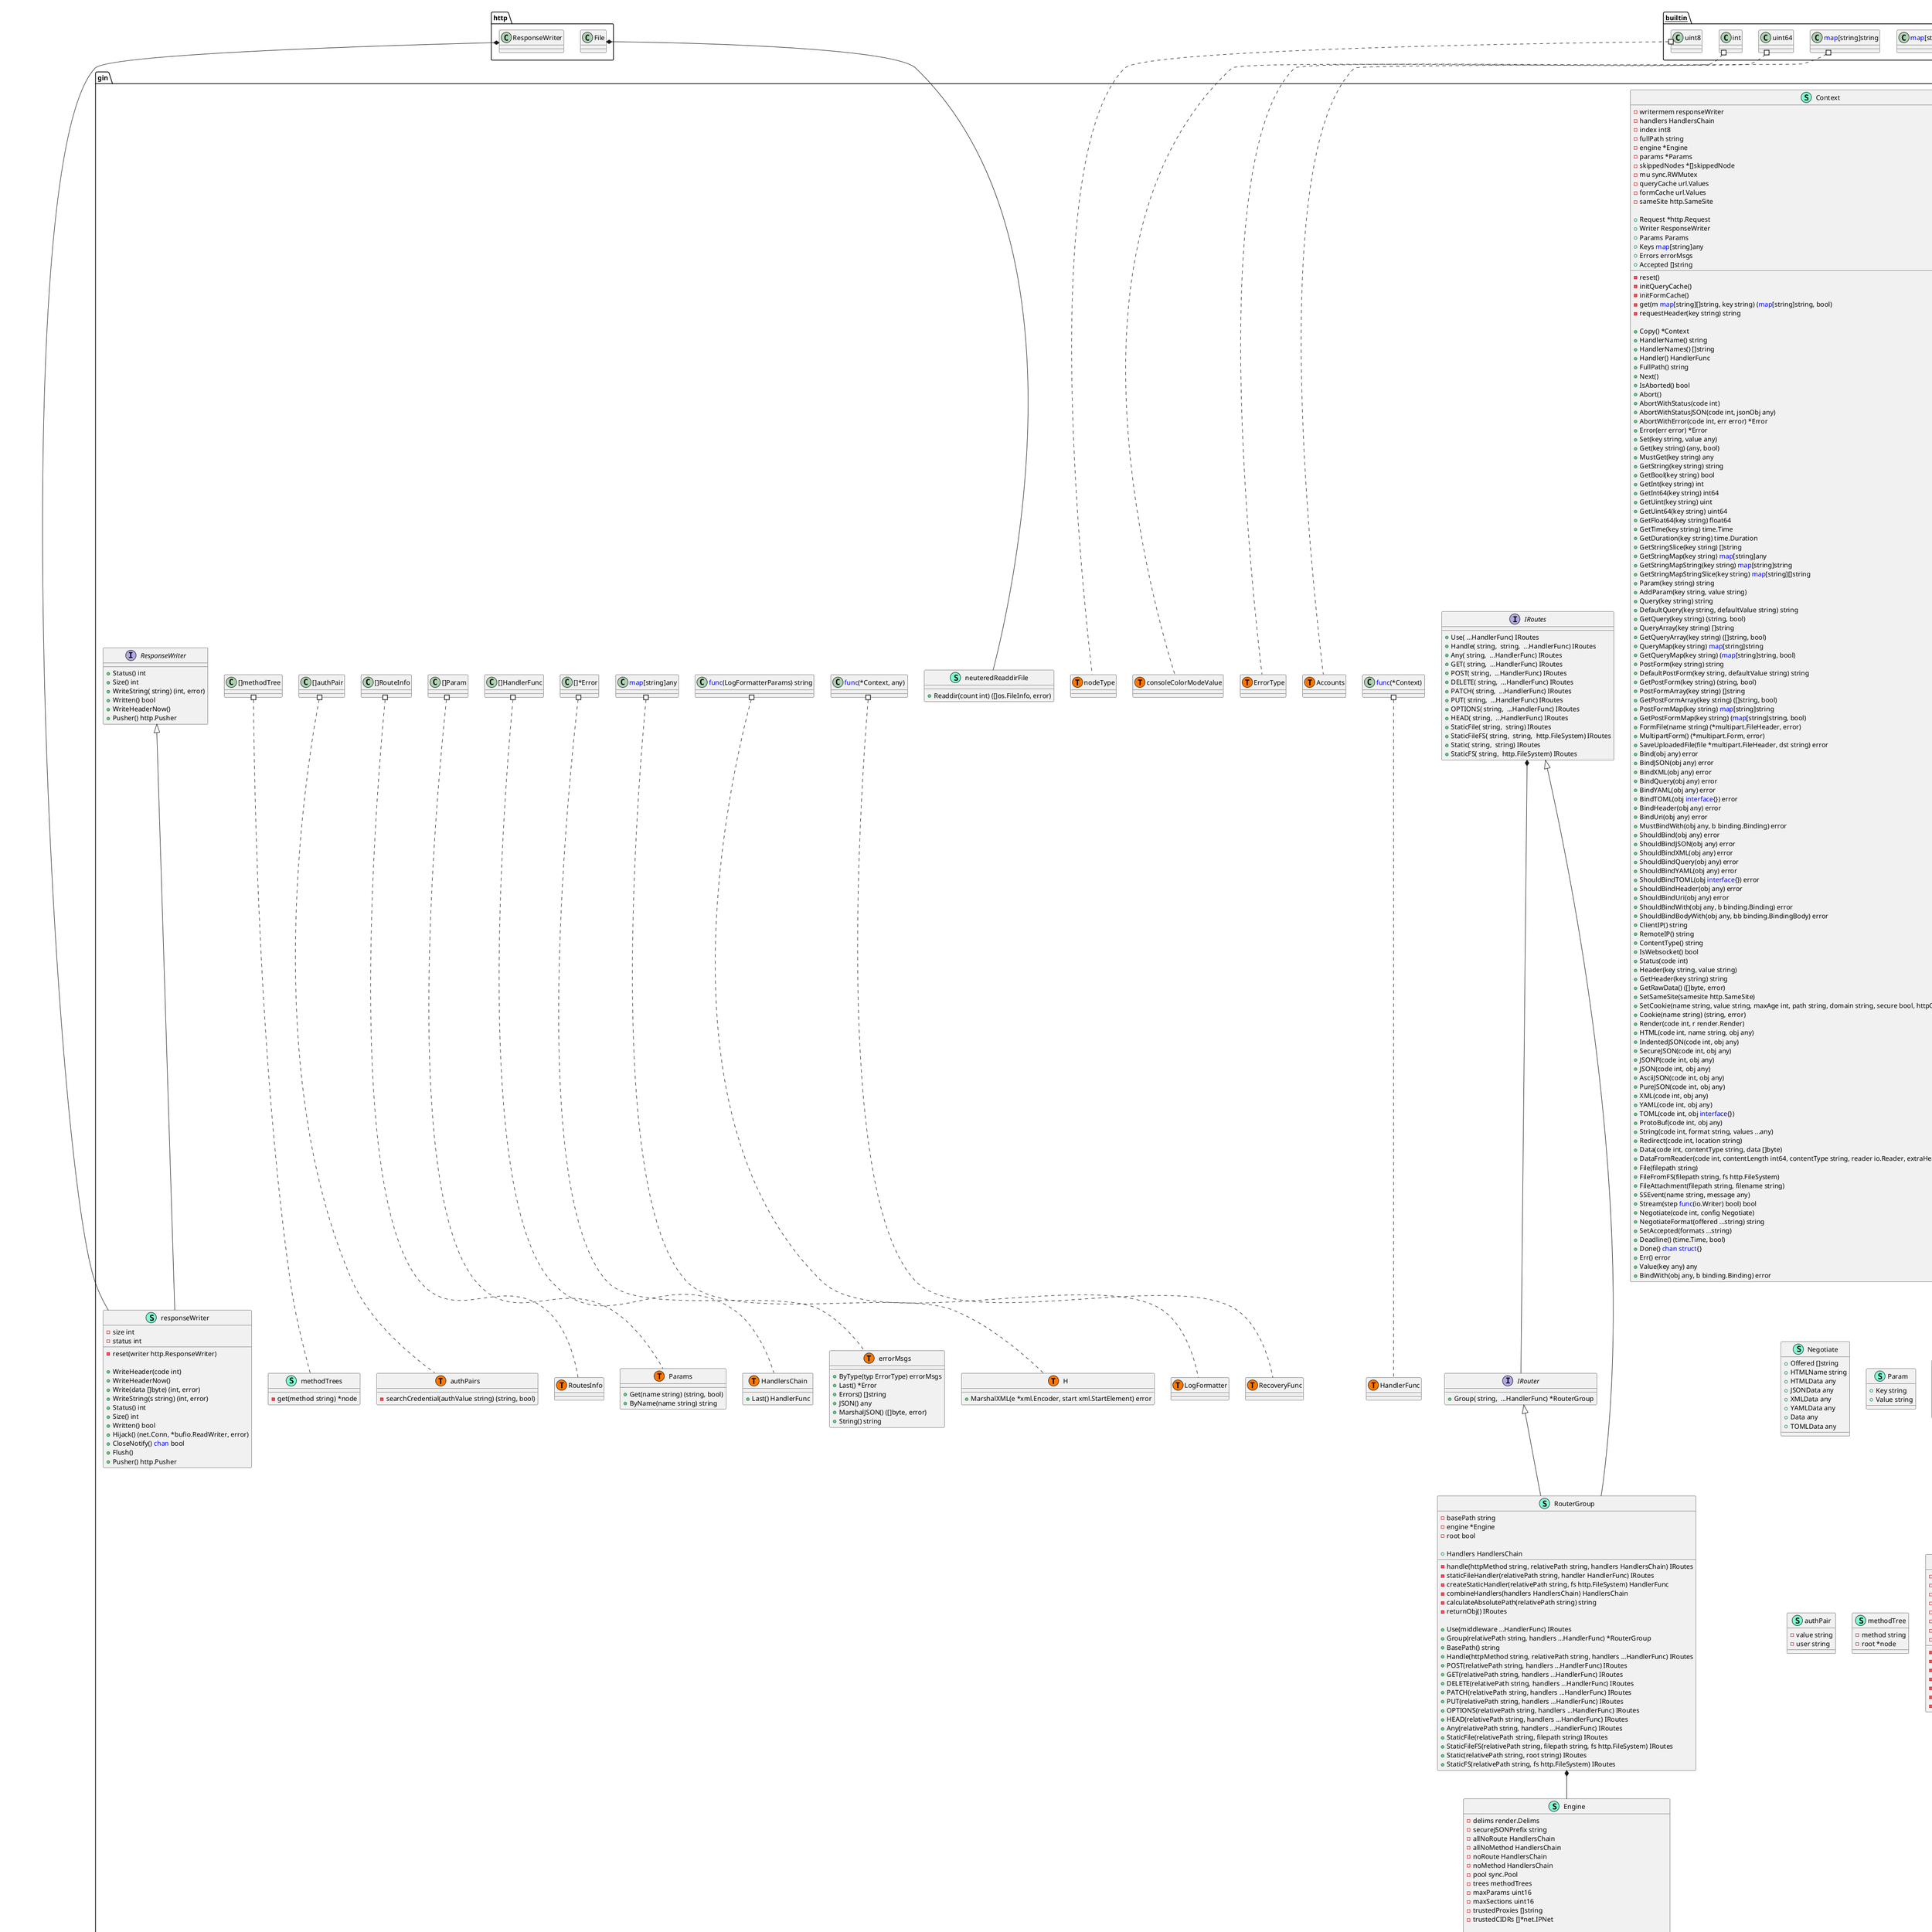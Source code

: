 @startuml
namespace binding {
    interface Binding  {
        + Name() string
        + Bind( *http.Request,  any) error
        + Name() string
        + Bind( *http.Request,  any) error

    }
    interface BindingBody  {
        + BindBody( []byte,  any) error
        + BindBody( []byte,  any) error

    }
    interface BindingUri  {
        + Name() string
        + BindUri( <font color=blue>map</font>[string][]string,  any) error
        + Name() string
        + BindUri( <font color=blue>map</font>[string][]string,  any) error

    }
    class SliceValidationError << (S,Aquamarine) >> {
        + Error() string

    }
    interface StructValidator  {
        + ValidateStruct( any) error
        + Engine() any
        + ValidateStruct( any) error
        + Engine() any

    }
    interface any  {
    }
    class binding.SliceValidationError << (T, #FF7700) >>  {
    }
    class binding.formSource << (T, #FF7700) >>  {
    }
    class binding.headerSource << (T, #FF7700) >>  {
    }
    class binding.multipartRequest << (T, #FF7700) >>  {
    }
    class defaultValidator << (S,Aquamarine) >> {
        - once sync.Once
        - validate *validator.Validate

        - validateStruct(obj any) error
        - lazyinit() 

        + ValidateStruct(obj any) error
        + Engine() any

    }
    class formBinding << (S,Aquamarine) >> {
        + Name() string
        + Bind(req *http.Request, obj any) error

    }
    class formMultipartBinding << (S,Aquamarine) >> {
        + Name() string
        + Bind(req *http.Request, obj any) error

    }
    class formPostBinding << (S,Aquamarine) >> {
        + Name() string
        + Bind(req *http.Request, obj any) error

    }
    class formSource << (S,Aquamarine) >> {
        + TrySet(value reflect.Value, field reflect.StructField, tagValue string, opt setOptions) (bool, error)

    }
    class headerBinding << (S,Aquamarine) >> {
        + Name() string
        + Bind(req *http.Request, obj any) error

    }
    class headerSource << (S,Aquamarine) >> {
        + TrySet(value reflect.Value, field reflect.StructField, tagValue string, opt setOptions) (bool, error)

    }
    class jsonBinding << (S,Aquamarine) >> {
        + Name() string
        + Bind(req *http.Request, obj any) error
        + BindBody(body []byte, obj any) error

    }
    class msgpackBinding << (S,Aquamarine) >> {
        + Name() string
        + Bind(req *http.Request, obj any) error
        + BindBody(body []byte, obj any) error

    }
    class multipartRequest << (S,Aquamarine) >> {
        + TrySet(value reflect.Value, field reflect.StructField, key string, opt setOptions) (bool, error)

    }
    class protobufBinding << (S,Aquamarine) >> {
        + Name() string
        + Bind(req *http.Request, obj any) error
        + BindBody(body []byte, obj any) error

    }
    class queryBinding << (S,Aquamarine) >> {
        + Name() string
        + Bind(req *http.Request, obj any) error

    }
    class setOptions << (S,Aquamarine) >> {
        - isDefaultExists bool
        - defaultValue string

    }
    interface setter  {
        + TrySet(value reflect.Value, field reflect.StructField, key string, opt setOptions) (bool, error)

    }
    class tomlBinding << (S,Aquamarine) >> {
        + Name() string
        + Bind(req *http.Request, obj any) error
        + BindBody(body []byte, obj any) error

    }
    class uriBinding << (S,Aquamarine) >> {
        + Name() string
        + BindUri(m <font color=blue>map</font>[string][]string, obj any) error

    }
    class xmlBinding << (S,Aquamarine) >> {
        + Name() string
        + Bind(req *http.Request, obj any) error
        + BindBody(body []byte, obj any) error

    }
    class yamlBinding << (S,Aquamarine) >> {
        + Name() string
        + Bind(req *http.Request, obj any) error
        + BindBody(body []byte, obj any) error

    }
    class "http.Request" as httpRequest {
        'This class was created so that we can correctly have an alias pointing to this name. Since it contains dots that can break namespaces
    }
}
"binding.Binding" *-- "binding.BindingBody"

"binding.StructValidator" <|-- "binding.defaultValidator"
"binding.Binding" <|-- "binding.formBinding"
"binding.Binding" <|-- "binding.formMultipartBinding"
"binding.Binding" <|-- "binding.formPostBinding"
"binding.setter" <|-- "binding.formSource"
"binding.Binding" <|-- "binding.headerBinding"
"binding.setter" <|-- "binding.headerSource"
"binding.Binding" <|-- "binding.jsonBinding"
"binding.BindingBody" <|-- "binding.jsonBinding"
"binding.Binding" <|-- "binding.msgpackBinding"
"binding.BindingBody" <|-- "binding.msgpackBinding"
"binding.setter" <|-- "binding.multipartRequest"
"binding.Binding" <|-- "binding.protobufBinding"
"binding.BindingBody" <|-- "binding.protobufBinding"
"binding.Binding" <|-- "binding.queryBinding"
"binding.Binding" <|-- "binding.tomlBinding"
"binding.BindingBody" <|-- "binding.tomlBinding"
"binding.BindingUri" <|-- "binding.uriBinding"
"binding.Binding" <|-- "binding.xmlBinding"
"binding.BindingBody" <|-- "binding.xmlBinding"
"binding.Binding" <|-- "binding.yamlBinding"
"binding.BindingBody" <|-- "binding.yamlBinding"

namespace gin {
    class Context << (S,Aquamarine) >> {
        - writermem responseWriter
        - handlers HandlersChain
        - index int8
        - fullPath string
        - engine *Engine
        - params *Params
        - skippedNodes *[]skippedNode
        - mu sync.RWMutex
        - queryCache url.Values
        - formCache url.Values
        - sameSite http.SameSite

        + Request *http.Request
        + Writer ResponseWriter
        + Params Params
        + Keys <font color=blue>map</font>[string]any
        + Errors errorMsgs
        + Accepted []string

        - reset() 
        - initQueryCache() 
        - initFormCache() 
        - get(m <font color=blue>map</font>[string][]string, key string) (<font color=blue>map</font>[string]string, bool)
        - requestHeader(key string) string

        + Copy() *Context
        + HandlerName() string
        + HandlerNames() []string
        + Handler() HandlerFunc
        + FullPath() string
        + Next() 
        + IsAborted() bool
        + Abort() 
        + AbortWithStatus(code int) 
        + AbortWithStatusJSON(code int, jsonObj any) 
        + AbortWithError(code int, err error) *Error
        + Error(err error) *Error
        + Set(key string, value any) 
        + Get(key string) (any, bool)
        + MustGet(key string) any
        + GetString(key string) string
        + GetBool(key string) bool
        + GetInt(key string) int
        + GetInt64(key string) int64
        + GetUint(key string) uint
        + GetUint64(key string) uint64
        + GetFloat64(key string) float64
        + GetTime(key string) time.Time
        + GetDuration(key string) time.Duration
        + GetStringSlice(key string) []string
        + GetStringMap(key string) <font color=blue>map</font>[string]any
        + GetStringMapString(key string) <font color=blue>map</font>[string]string
        + GetStringMapStringSlice(key string) <font color=blue>map</font>[string][]string
        + Param(key string) string
        + AddParam(key string, value string) 
        + Query(key string) string
        + DefaultQuery(key string, defaultValue string) string
        + GetQuery(key string) (string, bool)
        + QueryArray(key string) []string
        + GetQueryArray(key string) ([]string, bool)
        + QueryMap(key string) <font color=blue>map</font>[string]string
        + GetQueryMap(key string) (<font color=blue>map</font>[string]string, bool)
        + PostForm(key string) string
        + DefaultPostForm(key string, defaultValue string) string
        + GetPostForm(key string) (string, bool)
        + PostFormArray(key string) []string
        + GetPostFormArray(key string) ([]string, bool)
        + PostFormMap(key string) <font color=blue>map</font>[string]string
        + GetPostFormMap(key string) (<font color=blue>map</font>[string]string, bool)
        + FormFile(name string) (*multipart.FileHeader, error)
        + MultipartForm() (*multipart.Form, error)
        + SaveUploadedFile(file *multipart.FileHeader, dst string) error
        + Bind(obj any) error
        + BindJSON(obj any) error
        + BindXML(obj any) error
        + BindQuery(obj any) error
        + BindYAML(obj any) error
        + BindTOML(obj <font color=blue>interface</font>{}) error
        + BindHeader(obj any) error
        + BindUri(obj any) error
        + MustBindWith(obj any, b binding.Binding) error
        + ShouldBind(obj any) error
        + ShouldBindJSON(obj any) error
        + ShouldBindXML(obj any) error
        + ShouldBindQuery(obj any) error
        + ShouldBindYAML(obj any) error
        + ShouldBindTOML(obj <font color=blue>interface</font>{}) error
        + ShouldBindHeader(obj any) error
        + ShouldBindUri(obj any) error
        + ShouldBindWith(obj any, b binding.Binding) error
        + ShouldBindBodyWith(obj any, bb binding.BindingBody) error
        + ClientIP() string
        + RemoteIP() string
        + ContentType() string
        + IsWebsocket() bool
        + Status(code int) 
        + Header(key string, value string) 
        + GetHeader(key string) string
        + GetRawData() ([]byte, error)
        + SetSameSite(samesite http.SameSite) 
        + SetCookie(name string, value string, maxAge int, path string, domain string, secure bool, httpOnly bool) 
        + Cookie(name string) (string, error)
        + Render(code int, r render.Render) 
        + HTML(code int, name string, obj any) 
        + IndentedJSON(code int, obj any) 
        + SecureJSON(code int, obj any) 
        + JSONP(code int, obj any) 
        + JSON(code int, obj any) 
        + AsciiJSON(code int, obj any) 
        + PureJSON(code int, obj any) 
        + XML(code int, obj any) 
        + YAML(code int, obj any) 
        + TOML(code int, obj <font color=blue>interface</font>{}) 
        + ProtoBuf(code int, obj any) 
        + String(code int, format string, values ...any) 
        + Redirect(code int, location string) 
        + Data(code int, contentType string, data []byte) 
        + DataFromReader(code int, contentLength int64, contentType string, reader io.Reader, extraHeaders <font color=blue>map</font>[string]string) 
        + File(filepath string) 
        + FileFromFS(filepath string, fs http.FileSystem) 
        + FileAttachment(filepath string, filename string) 
        + SSEvent(name string, message any) 
        + Stream(step <font color=blue>func</font>(io.Writer) bool) bool
        + Negotiate(code int, config Negotiate) 
        + NegotiateFormat(offered ...string) string
        + SetAccepted(formats ...string) 
        + Deadline() (time.Time, bool)
        + Done() <font color=blue>chan</font> <font color=blue>struct</font>{}
        + Err() error
        + Value(key any) any
        + BindWith(obj any, b binding.Binding) error

    }
    class Engine << (S,Aquamarine) >> {
        - delims render.Delims
        - secureJSONPrefix string
        - allNoRoute HandlersChain
        - allNoMethod HandlersChain
        - noRoute HandlersChain
        - noMethod HandlersChain
        - pool sync.Pool
        - trees methodTrees
        - maxParams uint16
        - maxSections uint16
        - trustedProxies []string
        - trustedCIDRs []*net.IPNet

        + RedirectTrailingSlash bool
        + RedirectFixedPath bool
        + HandleMethodNotAllowed bool
        + ForwardedByClientIP bool
        + AppEngine bool
        + UseRawPath bool
        + UnescapePathValues bool
        + RemoveExtraSlash bool
        + RemoteIPHeaders []string
        + TrustedPlatform string
        + MaxMultipartMemory int64
        + UseH2C bool
        + ContextWithFallback bool
        + HTMLRender render.HTMLRender
        + FuncMap template.FuncMap

        - allocateContext() *Context
        - rebuild404Handlers() 
        - rebuild405Handlers() 
        - addRoute(method string, path string, handlers HandlersChain) 
        - prepareTrustedCIDRs() ([]*net.IPNet, error)
        - isUnsafeTrustedProxies() bool
        - parseTrustedProxies() error
        - isTrustedProxy(ip net.IP) bool
        - validateHeader(header string) (string, bool)
        - handleHTTPRequest(c *Context) 

        + Handler() http.Handler
        + Delims(left string, right string) *Engine
        + SecureJsonPrefix(prefix string) *Engine
        + LoadHTMLGlob(pattern string) 
        + LoadHTMLFiles(files ...string) 
        + SetHTMLTemplate(templ *template.Template) 
        + SetFuncMap(funcMap template.FuncMap) 
        + NoRoute(handlers ...HandlerFunc) 
        + NoMethod(handlers ...HandlerFunc) 
        + Use(middleware ...HandlerFunc) IRoutes
        + Routes() RoutesInfo
        + Run(addr ...string) error
        + SetTrustedProxies(trustedProxies []string) error
        + RunTLS(addr string, certFile string, keyFile string) error
        + RunUnix(file string) error
        + RunFd(fd int) error
        + RunListener(listener net.Listener) error
        + ServeHTTP(w http.ResponseWriter, req *http.Request) 
        + HandleContext(c *Context) 

    }
    class Error << (S,Aquamarine) >> {
        + Err error
        + Type ErrorType
        + Meta any

        + SetType(flags ErrorType) *Error
        + SetMeta(data any) *Error
        + JSON() any
        + MarshalJSON() ([]byte, error)
        + Error() string
        + IsType(flags ErrorType) bool
        + Unwrap() error

    }
    class H << (S,Aquamarine) >> {
        + MarshalXML(e *xml.Encoder, start xml.StartElement) error

    }
    class HandlersChain << (S,Aquamarine) >> {
        + Last() HandlerFunc

    }
    interface IRouter  {
        + Group( string,  ...HandlerFunc) *RouterGroup

    }
    interface IRoutes  {
        + Use( ...HandlerFunc) IRoutes
        + Handle( string,  string,  ...HandlerFunc) IRoutes
        + Any( string,  ...HandlerFunc) IRoutes
        + GET( string,  ...HandlerFunc) IRoutes
        + POST( string,  ...HandlerFunc) IRoutes
        + DELETE( string,  ...HandlerFunc) IRoutes
        + PATCH( string,  ...HandlerFunc) IRoutes
        + PUT( string,  ...HandlerFunc) IRoutes
        + OPTIONS( string,  ...HandlerFunc) IRoutes
        + HEAD( string,  ...HandlerFunc) IRoutes
        + StaticFile( string,  string) IRoutes
        + StaticFileFS( string,  string,  http.FileSystem) IRoutes
        + Static( string,  string) IRoutes
        + StaticFS( string,  http.FileSystem) IRoutes

    }
    class LogFormatterParams << (S,Aquamarine) >> {
        - isTerm bool

        + Request *http.Request
        + TimeStamp time.Time
        + StatusCode int
        + Latency time.Duration
        + ClientIP string
        + Method string
        + Path string
        + ErrorMessage string
        + BodySize int
        + Keys <font color=blue>map</font>[string]any

        + StatusCodeColor() string
        + MethodColor() string
        + ResetColor() string
        + IsOutputColor() bool

    }
    class LoggerConfig << (S,Aquamarine) >> {
        + Formatter LogFormatter
        + Output io.Writer
        + SkipPaths []string

    }
    class Negotiate << (S,Aquamarine) >> {
        + Offered []string
        + HTMLName string
        + HTMLData any
        + JSONData any
        + XMLData any
        + YAMLData any
        + Data any
        + TOMLData any

    }
    class Param << (S,Aquamarine) >> {
        + Key string
        + Value string

    }
    class Params << (S,Aquamarine) >> {
        + Get(name string) (string, bool)
        + ByName(name string) string

    }
    interface ResponseWriter  {
        + Status() int
        + Size() int
        + WriteString( string) (int, error)
        + Written() bool
        + WriteHeaderNow() 
        + Pusher() http.Pusher

    }
    class RouteInfo << (S,Aquamarine) >> {
        + Method string
        + Path string
        + Handler string
        + HandlerFunc HandlerFunc

    }
    class RouterGroup << (S,Aquamarine) >> {
        - basePath string
        - engine *Engine
        - root bool

        + Handlers HandlersChain

        - handle(httpMethod string, relativePath string, handlers HandlersChain) IRoutes
        - staticFileHandler(relativePath string, handler HandlerFunc) IRoutes
        - createStaticHandler(relativePath string, fs http.FileSystem) HandlerFunc
        - combineHandlers(handlers HandlersChain) HandlersChain
        - calculateAbsolutePath(relativePath string) string
        - returnObj() IRoutes

        + Use(middleware ...HandlerFunc) IRoutes
        + Group(relativePath string, handlers ...HandlerFunc) *RouterGroup
        + BasePath() string
        + Handle(httpMethod string, relativePath string, handlers ...HandlerFunc) IRoutes
        + POST(relativePath string, handlers ...HandlerFunc) IRoutes
        + GET(relativePath string, handlers ...HandlerFunc) IRoutes
        + DELETE(relativePath string, handlers ...HandlerFunc) IRoutes
        + PATCH(relativePath string, handlers ...HandlerFunc) IRoutes
        + PUT(relativePath string, handlers ...HandlerFunc) IRoutes
        + OPTIONS(relativePath string, handlers ...HandlerFunc) IRoutes
        + HEAD(relativePath string, handlers ...HandlerFunc) IRoutes
        + Any(relativePath string, handlers ...HandlerFunc) IRoutes
        + StaticFile(relativePath string, filepath string) IRoutes
        + StaticFileFS(relativePath string, filepath string, fs http.FileSystem) IRoutes
        + Static(relativePath string, root string) IRoutes
        + StaticFS(relativePath string, fs http.FileSystem) IRoutes

    }
    interface any  {
    }
    class authPair << (S,Aquamarine) >> {
        - value string
        - user string

    }
    class authPairs << (S,Aquamarine) >> {
        - searchCredential(authValue string) (string, bool)

    }
    class errorMsgs << (S,Aquamarine) >> {
        + ByType(typ ErrorType) errorMsgs
        + Last() *Error
        + Errors() []string
        + JSON() any
        + MarshalJSON() ([]byte, error)
        + String() string

    }
    class gin.Accounts << (T, #FF7700) >>  {
    }
    class gin.ErrorType << (T, #FF7700) >>  {
    }
    class gin.H << (T, #FF7700) >>  {
    }
    class gin.HandlerFunc << (T, #FF7700) >>  {
    }
    class gin.HandlersChain << (T, #FF7700) >>  {
    }
    class gin.LogFormatter << (T, #FF7700) >>  {
    }
    class gin.Params << (T, #FF7700) >>  {
    }
    class gin.RecoveryFunc << (T, #FF7700) >>  {
    }
    class gin.RoutesInfo << (T, #FF7700) >>  {
    }
    class gin.authPairs << (T, #FF7700) >>  {
    }
    class gin.consoleColorModeValue << (T, #FF7700) >>  {
    }
    class gin.errorMsgs << (T, #FF7700) >>  {
    }
    class gin.methodTrees << (T, #FF7700) >>  {
    }
    class gin.nodeType << (T, #FF7700) >>  {
    }
    class methodTree << (S,Aquamarine) >> {
        - method string
        - root *node

    }
    class methodTrees << (S,Aquamarine) >> {
        - get(method string) *node

    }
    class neuteredReaddirFile << (S,Aquamarine) >> {
        + Readdir(count int) ([]os.FileInfo, error)

    }
    class node << (S,Aquamarine) >> {
        - path string
        - indices string
        - wildChild bool
        - nType nodeType
        - priority uint32
        - children []*node
        - handlers HandlersChain
        - fullPath string

        - addChild(child *node) 
        - incrementChildPrio(pos int) int
        - addRoute(path string, handlers HandlersChain) 
        - insertChild(path string, fullPath string, handlers HandlersChain) 
        - getValue(path string, params *Params, skippedNodes *[]skippedNode, unescape bool) nodeValue
        - findCaseInsensitivePath(path string, fixTrailingSlash bool) ([]byte, bool)
        - findCaseInsensitivePathRec(path string, ciPath []byte, rb []byte, fixTrailingSlash bool) []byte

    }
    class nodeValue << (S,Aquamarine) >> {
        - handlers HandlersChain
        - params *Params
        - tsr bool
        - fullPath string

    }
    class onlyFilesFS << (S,Aquamarine) >> {
        - fs http.FileSystem

        + Open(name string) (http.File, error)

    }
    class responseWriter << (S,Aquamarine) >> {
        - size int
        - status int

        - reset(writer http.ResponseWriter) 

        + WriteHeader(code int) 
        + WriteHeaderNow() 
        + Write(data []byte) (int, error)
        + WriteString(s string) (int, error)
        + Status() int
        + Size() int
        + Written() bool
        + Hijack() (net.Conn, *bufio.ReadWriter, error)
        + CloseNotify() <font color=blue>chan</font> bool
        + Flush() 
        + Pusher() http.Pusher

    }
    class skippedNode << (S,Aquamarine) >> {
        - path string
        - node *node
        - paramsCount int16

    }
}
"gin.RouterGroup" *-- "gin.Engine"
"gin.IRoutes" *-- "gin.IRouter"
"http.File" *-- "gin.neuteredReaddirFile"
"http.ResponseWriter" *-- "gin.responseWriter"

"gin.IRouter" <|-- "gin.RouterGroup"
"gin.IRoutes" <|-- "gin.RouterGroup"
"gin.ResponseWriter" <|-- "gin.responseWriter"

namespace protoexample {
    class FOO << (S,Aquamarine) >> {
        + Enum() *FOO
        + String() string
        + Descriptor() protoreflect.EnumDescriptor
        + Type() protoreflect.EnumType
        + Number() protoreflect.EnumNumber
        + UnmarshalJSON(b []byte) error
        + EnumDescriptor() ([]byte, []int)

    }
    class Test << (S,Aquamarine) >> {
        - state protoimpl.MessageState
        - sizeCache protoimpl.SizeCache
        - unknownFields protoimpl.UnknownFields

        + Label *string
        + Type *int32
        + Reps []int64
        + Optionalgroup *Test_OptionalGroup

        + Reset() 
        + String() string
        + ProtoMessage() 
        + ProtoReflect() protoreflect.Message
        + Descriptor() ([]byte, []int)
        + GetLabel() string
        + GetType() int32
        + GetReps() []int64
        + GetOptionalgroup() *Test_OptionalGroup

    }
    class Test_OptionalGroup << (S,Aquamarine) >> {
        - state protoimpl.MessageState
        - sizeCache protoimpl.SizeCache
        - unknownFields protoimpl.UnknownFields

        + RequiredField *string

        + Reset() 
        + String() string
        + ProtoMessage() 
        + ProtoReflect() protoreflect.Message
        + Descriptor() ([]byte, []int)
        + GetRequiredField() string

    }
    interface any  {
    }
    class protoexample.FOO << (T, #FF7700) >>  {
    }
}


namespace render {
    class AsciiJSON << (S,Aquamarine) >> {
        + Data any

        + Render(w http.ResponseWriter) error
        + WriteContentType(w http.ResponseWriter) 

    }
    class Data << (S,Aquamarine) >> {
        + ContentType string
        + Data []byte

        + Render(w http.ResponseWriter) error
        + WriteContentType(w http.ResponseWriter) 

    }
    class Delims << (S,Aquamarine) >> {
        + Left string
        + Right string

    }
    class HTML << (S,Aquamarine) >> {
        + Template *template.Template
        + Name string
        + Data any

        + Render(w http.ResponseWriter) error
        + WriteContentType(w http.ResponseWriter) 

    }
    class HTMLDebug << (S,Aquamarine) >> {
        + Files []string
        + Glob string
        + Delims Delims
        + FuncMap template.FuncMap

        - loadTemplate() *template.Template

        + Instance(name string, data any) Render

    }
    class HTMLProduction << (S,Aquamarine) >> {
        + Template *template.Template
        + Delims Delims

        + Instance(name string, data any) Render

    }
    interface HTMLRender  {
        + Instance( string,  any) Render

    }
    class IndentedJSON << (S,Aquamarine) >> {
        + Data any

        + Render(w http.ResponseWriter) error
        + WriteContentType(w http.ResponseWriter) 

    }
    class JSON << (S,Aquamarine) >> {
        + Data any

        + Render(w http.ResponseWriter) error
        + WriteContentType(w http.ResponseWriter) 

    }
    class JsonpJSON << (S,Aquamarine) >> {
        + Callback string
        + Data any

        + Render(w http.ResponseWriter) error
        + WriteContentType(w http.ResponseWriter) 

    }
    class MsgPack << (S,Aquamarine) >> {
        + Data any

        + WriteContentType(w http.ResponseWriter) 
        + Render(w http.ResponseWriter) error

    }
    class ProtoBuf << (S,Aquamarine) >> {
        + Data any

        + Render(w http.ResponseWriter) error
        + WriteContentType(w http.ResponseWriter) 

    }
    class PureJSON << (S,Aquamarine) >> {
        + Data any

        + Render(w http.ResponseWriter) error
        + WriteContentType(w http.ResponseWriter) 

    }
    class Reader << (S,Aquamarine) >> {
        + ContentType string
        + ContentLength int64
        + Reader io.Reader
        + Headers <font color=blue>map</font>[string]string

        - writeHeaders(w http.ResponseWriter, headers <font color=blue>map</font>[string]string) 

        + Render(w http.ResponseWriter) error
        + WriteContentType(w http.ResponseWriter) 

    }
    class Redirect << (S,Aquamarine) >> {
        + Code int
        + Request *http.Request
        + Location string

        + Render(w http.ResponseWriter) error
        + WriteContentType( http.ResponseWriter) 

    }
    interface Render  {
        + Render( http.ResponseWriter) error
        + WriteContentType(w http.ResponseWriter) 

    }
    class SecureJSON << (S,Aquamarine) >> {
        + Prefix string
        + Data any

        + Render(w http.ResponseWriter) error
        + WriteContentType(w http.ResponseWriter) 

    }
    class String << (S,Aquamarine) >> {
        + Format string
        + Data []any

        + Render(w http.ResponseWriter) error
        + WriteContentType(w http.ResponseWriter) 

    }
    class TOML << (S,Aquamarine) >> {
        + Data any

        + Render(w http.ResponseWriter) error
        + WriteContentType(w http.ResponseWriter) 

    }
    class XML << (S,Aquamarine) >> {
        + Data any

        + Render(w http.ResponseWriter) error
        + WriteContentType(w http.ResponseWriter) 

    }
    class YAML << (S,Aquamarine) >> {
        + Data any

        + Render(w http.ResponseWriter) error
        + WriteContentType(w http.ResponseWriter) 

    }
    interface any  {
    }
}

"render.Render" <|-- "render.AsciiJSON"
"render.Render" <|-- "render.Data"
"render.Render" <|-- "render.HTML"
"render.HTMLRender" <|-- "render.HTMLDebug"
"render.HTMLRender" <|-- "render.HTMLProduction"
"render.Render" <|-- "render.IndentedJSON"
"render.Render" <|-- "render.JSON"
"render.Render" <|-- "render.JsonpJSON"
"render.Render" <|-- "render.MsgPack"
"render.Render" <|-- "render.ProtoBuf"
"render.Render" <|-- "render.PureJSON"
"render.Render" <|-- "render.Reader"
"render.Render" <|-- "render.Redirect"
"render.Render" <|-- "render.SecureJSON"
"render.Render" <|-- "render.String"
"render.Render" <|-- "render.TOML"
"render.Render" <|-- "render.XML"
"render.Render" <|-- "render.YAML"

"__builtin__.<font color=blue>map</font>[string][]string" #.. "binding.formSource"
"__builtin__.<font color=blue>map</font>[string][]string" #.. "binding.headerSource"
"__builtin__.<font color=blue>map</font>[string]string" #.. "gin.Accounts"
"__builtin__.[]error" #.. "binding.SliceValidationError"
"__builtin__.int" #.. "gin.consoleColorModeValue"
"__builtin__.int32" #.. "protoexample.FOO"
"__builtin__.uint64" #.. "gin.ErrorType"
"__builtin__.uint8" #.. "gin.nodeType"
"binding.httpRequest" #.. "binding.multipartRequest"
"gin.<font color=blue>func</font>(*Context) " #.. "gin.HandlerFunc"
"gin.<font color=blue>func</font>(*Context, any) " #.. "gin.RecoveryFunc"
"gin.<font color=blue>func</font>(LogFormatterParams) string" #.. "gin.LogFormatter"
"gin.<font color=blue>map</font>[string]any" #.. "gin.H"
"gin.[]*Error" #.. "gin.errorMsgs"
"gin.[]HandlerFunc" #.. "gin.HandlersChain"
"gin.[]Param" #.. "gin.Params"
"gin.[]RouteInfo" #.. "gin.RoutesInfo"
"gin.[]authPair" #.. "gin.authPairs"
"gin.[]methodTree" #.. "gin.methodTrees"
@enduml
